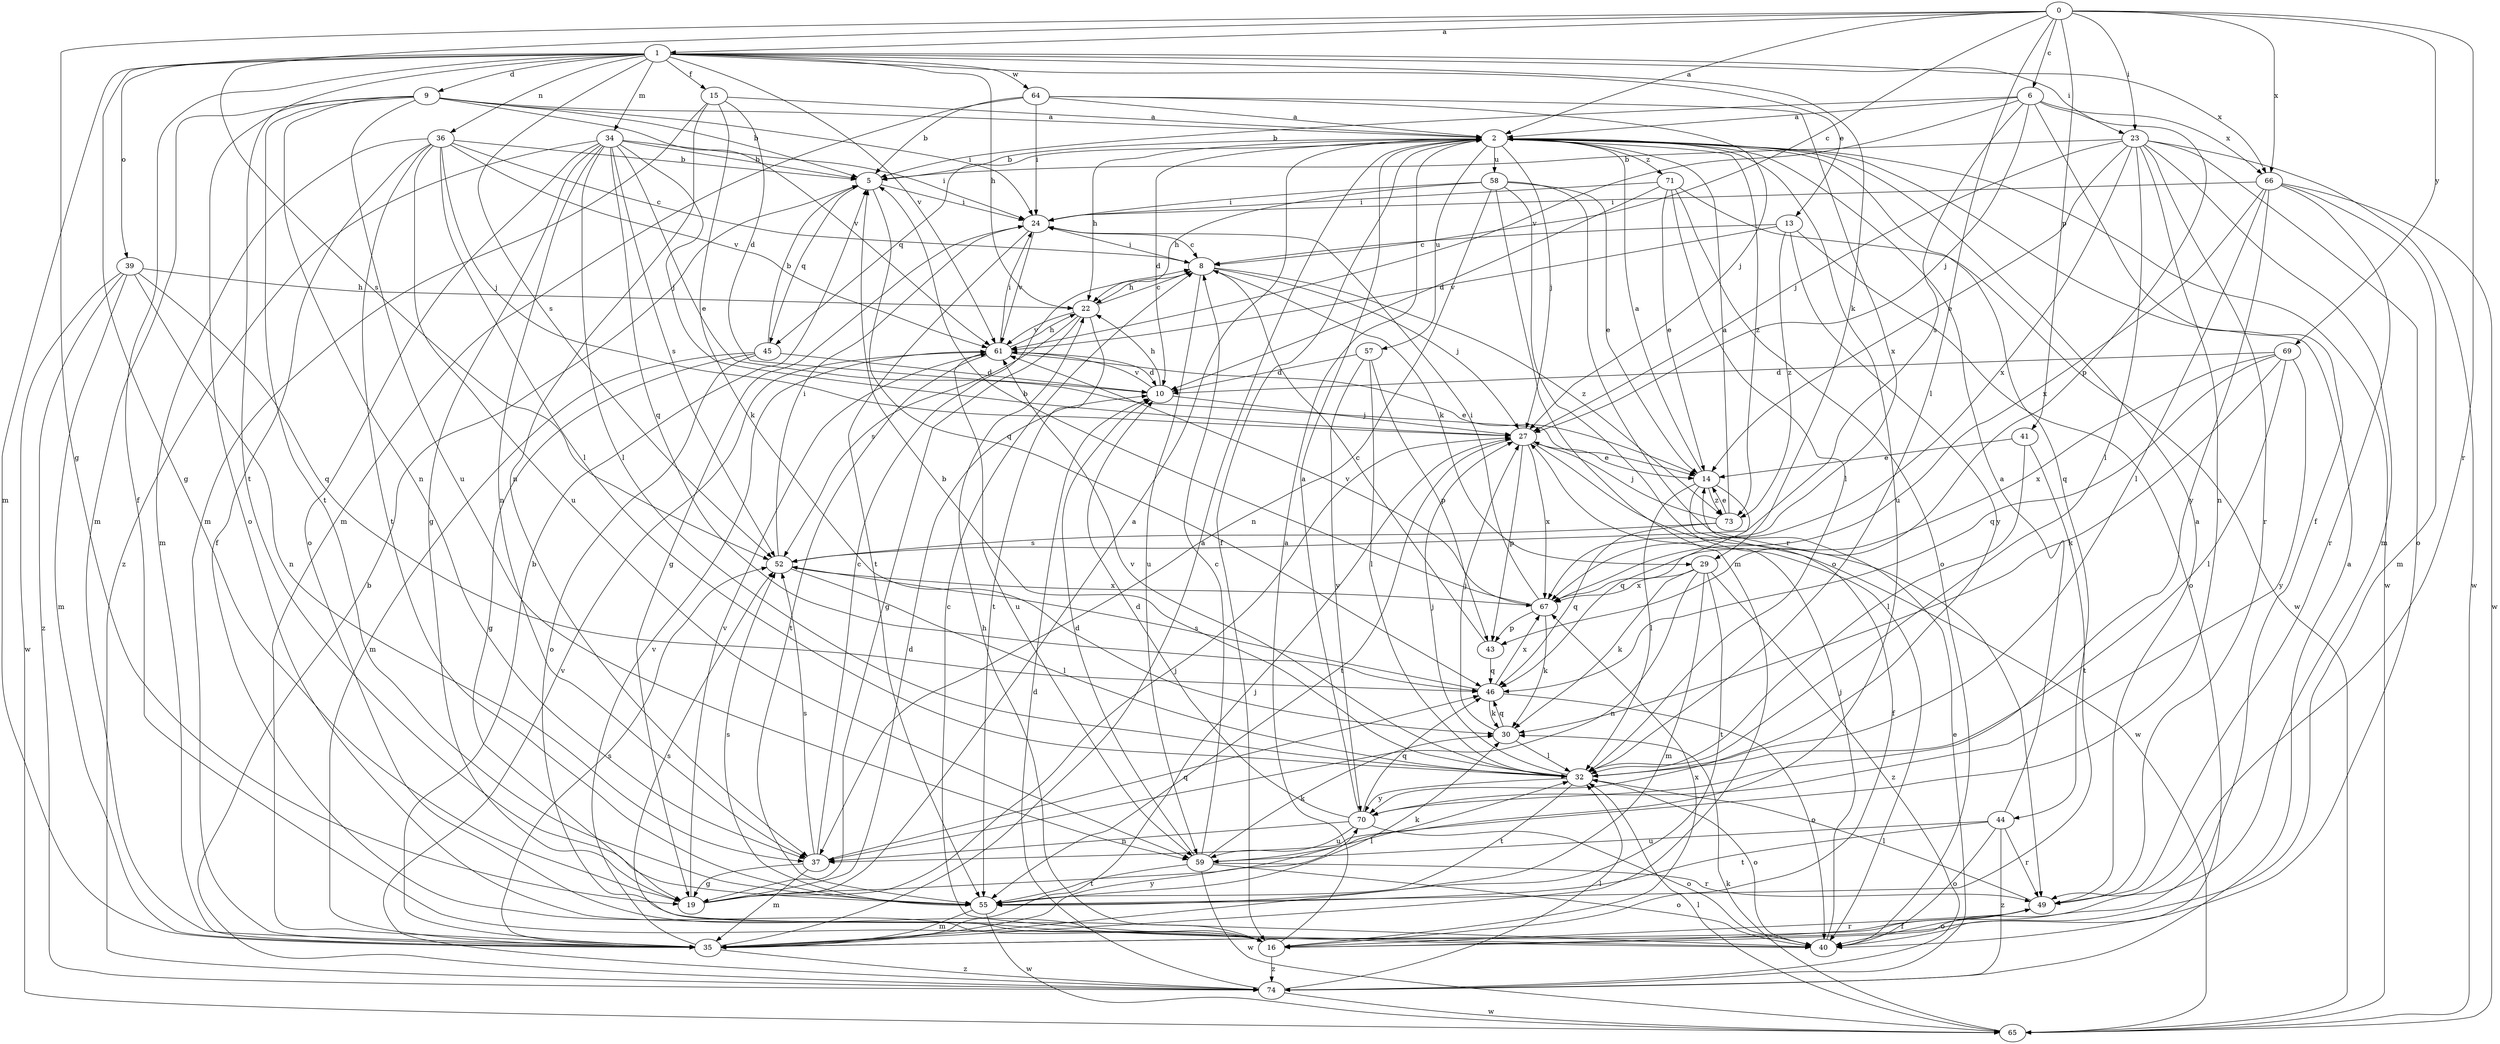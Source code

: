 strict digraph  {
0;
1;
2;
5;
6;
8;
9;
10;
13;
14;
15;
16;
19;
22;
23;
24;
27;
29;
30;
32;
34;
35;
36;
37;
39;
40;
41;
43;
44;
45;
46;
49;
52;
55;
57;
58;
59;
61;
64;
65;
66;
67;
69;
70;
71;
73;
74;
0 -> 1  [label=a];
0 -> 2  [label=a];
0 -> 6  [label=c];
0 -> 8  [label=c];
0 -> 19  [label=g];
0 -> 23  [label=i];
0 -> 32  [label=l];
0 -> 41  [label=p];
0 -> 49  [label=r];
0 -> 52  [label=s];
0 -> 66  [label=x];
0 -> 69  [label=y];
1 -> 9  [label=d];
1 -> 13  [label=e];
1 -> 15  [label=f];
1 -> 16  [label=f];
1 -> 19  [label=g];
1 -> 22  [label=h];
1 -> 23  [label=i];
1 -> 29  [label=k];
1 -> 34  [label=m];
1 -> 35  [label=m];
1 -> 36  [label=n];
1 -> 39  [label=o];
1 -> 52  [label=s];
1 -> 55  [label=t];
1 -> 61  [label=v];
1 -> 64  [label=w];
1 -> 66  [label=x];
2 -> 5  [label=b];
2 -> 10  [label=d];
2 -> 16  [label=f];
2 -> 22  [label=h];
2 -> 27  [label=j];
2 -> 44  [label=q];
2 -> 45  [label=q];
2 -> 57  [label=u];
2 -> 58  [label=u];
2 -> 59  [label=u];
2 -> 65  [label=w];
2 -> 71  [label=z];
2 -> 73  [label=z];
5 -> 24  [label=i];
5 -> 45  [label=q];
5 -> 46  [label=q];
6 -> 2  [label=a];
6 -> 5  [label=b];
6 -> 16  [label=f];
6 -> 27  [label=j];
6 -> 43  [label=p];
6 -> 52  [label=s];
6 -> 61  [label=v];
6 -> 66  [label=x];
8 -> 22  [label=h];
8 -> 24  [label=i];
8 -> 27  [label=j];
8 -> 29  [label=k];
8 -> 59  [label=u];
8 -> 73  [label=z];
9 -> 2  [label=a];
9 -> 5  [label=b];
9 -> 24  [label=i];
9 -> 35  [label=m];
9 -> 37  [label=n];
9 -> 40  [label=o];
9 -> 55  [label=t];
9 -> 59  [label=u];
9 -> 61  [label=v];
10 -> 22  [label=h];
10 -> 27  [label=j];
10 -> 61  [label=v];
13 -> 8  [label=c];
13 -> 40  [label=o];
13 -> 61  [label=v];
13 -> 70  [label=y];
13 -> 73  [label=z];
14 -> 2  [label=a];
14 -> 16  [label=f];
14 -> 32  [label=l];
14 -> 46  [label=q];
14 -> 73  [label=z];
15 -> 2  [label=a];
15 -> 10  [label=d];
15 -> 30  [label=k];
15 -> 35  [label=m];
15 -> 37  [label=n];
16 -> 2  [label=a];
16 -> 8  [label=c];
16 -> 22  [label=h];
16 -> 49  [label=r];
16 -> 52  [label=s];
16 -> 67  [label=x];
16 -> 74  [label=z];
19 -> 2  [label=a];
19 -> 10  [label=d];
19 -> 27  [label=j];
19 -> 32  [label=l];
19 -> 61  [label=v];
22 -> 8  [label=c];
22 -> 19  [label=g];
22 -> 52  [label=s];
22 -> 55  [label=t];
22 -> 61  [label=v];
23 -> 5  [label=b];
23 -> 14  [label=e];
23 -> 27  [label=j];
23 -> 32  [label=l];
23 -> 35  [label=m];
23 -> 37  [label=n];
23 -> 40  [label=o];
23 -> 49  [label=r];
23 -> 65  [label=w];
23 -> 67  [label=x];
24 -> 8  [label=c];
24 -> 19  [label=g];
24 -> 55  [label=t];
24 -> 61  [label=v];
27 -> 14  [label=e];
27 -> 43  [label=p];
27 -> 55  [label=t];
27 -> 65  [label=w];
27 -> 67  [label=x];
29 -> 30  [label=k];
29 -> 35  [label=m];
29 -> 37  [label=n];
29 -> 55  [label=t];
29 -> 67  [label=x];
29 -> 74  [label=z];
30 -> 27  [label=j];
30 -> 32  [label=l];
30 -> 46  [label=q];
32 -> 5  [label=b];
32 -> 27  [label=j];
32 -> 40  [label=o];
32 -> 55  [label=t];
32 -> 61  [label=v];
32 -> 70  [label=y];
34 -> 5  [label=b];
34 -> 14  [label=e];
34 -> 19  [label=g];
34 -> 24  [label=i];
34 -> 27  [label=j];
34 -> 32  [label=l];
34 -> 37  [label=n];
34 -> 40  [label=o];
34 -> 46  [label=q];
34 -> 52  [label=s];
34 -> 74  [label=z];
35 -> 2  [label=a];
35 -> 5  [label=b];
35 -> 27  [label=j];
35 -> 52  [label=s];
35 -> 61  [label=v];
35 -> 70  [label=y];
35 -> 74  [label=z];
36 -> 5  [label=b];
36 -> 8  [label=c];
36 -> 16  [label=f];
36 -> 27  [label=j];
36 -> 32  [label=l];
36 -> 35  [label=m];
36 -> 55  [label=t];
36 -> 59  [label=u];
36 -> 61  [label=v];
37 -> 8  [label=c];
37 -> 19  [label=g];
37 -> 35  [label=m];
37 -> 46  [label=q];
37 -> 52  [label=s];
39 -> 22  [label=h];
39 -> 35  [label=m];
39 -> 37  [label=n];
39 -> 46  [label=q];
39 -> 65  [label=w];
39 -> 74  [label=z];
40 -> 27  [label=j];
41 -> 14  [label=e];
41 -> 32  [label=l];
41 -> 55  [label=t];
43 -> 8  [label=c];
43 -> 46  [label=q];
44 -> 2  [label=a];
44 -> 40  [label=o];
44 -> 49  [label=r];
44 -> 55  [label=t];
44 -> 59  [label=u];
44 -> 74  [label=z];
45 -> 5  [label=b];
45 -> 10  [label=d];
45 -> 19  [label=g];
45 -> 35  [label=m];
45 -> 40  [label=o];
46 -> 30  [label=k];
46 -> 40  [label=o];
46 -> 52  [label=s];
46 -> 67  [label=x];
49 -> 2  [label=a];
49 -> 16  [label=f];
49 -> 32  [label=l];
49 -> 40  [label=o];
52 -> 24  [label=i];
52 -> 32  [label=l];
52 -> 67  [label=x];
55 -> 30  [label=k];
55 -> 35  [label=m];
55 -> 52  [label=s];
55 -> 65  [label=w];
57 -> 10  [label=d];
57 -> 32  [label=l];
57 -> 43  [label=p];
57 -> 70  [label=y];
58 -> 14  [label=e];
58 -> 22  [label=h];
58 -> 24  [label=i];
58 -> 35  [label=m];
58 -> 37  [label=n];
58 -> 40  [label=o];
58 -> 49  [label=r];
59 -> 8  [label=c];
59 -> 10  [label=d];
59 -> 30  [label=k];
59 -> 40  [label=o];
59 -> 49  [label=r];
59 -> 55  [label=t];
59 -> 65  [label=w];
61 -> 10  [label=d];
61 -> 14  [label=e];
61 -> 22  [label=h];
61 -> 24  [label=i];
61 -> 55  [label=t];
61 -> 59  [label=u];
64 -> 2  [label=a];
64 -> 5  [label=b];
64 -> 24  [label=i];
64 -> 27  [label=j];
64 -> 35  [label=m];
64 -> 67  [label=x];
65 -> 30  [label=k];
65 -> 32  [label=l];
66 -> 24  [label=i];
66 -> 32  [label=l];
66 -> 35  [label=m];
66 -> 49  [label=r];
66 -> 65  [label=w];
66 -> 67  [label=x];
66 -> 70  [label=y];
67 -> 5  [label=b];
67 -> 24  [label=i];
67 -> 30  [label=k];
67 -> 43  [label=p];
67 -> 61  [label=v];
69 -> 10  [label=d];
69 -> 30  [label=k];
69 -> 32  [label=l];
69 -> 46  [label=q];
69 -> 67  [label=x];
69 -> 70  [label=y];
70 -> 2  [label=a];
70 -> 10  [label=d];
70 -> 37  [label=n];
70 -> 40  [label=o];
70 -> 46  [label=q];
70 -> 59  [label=u];
71 -> 10  [label=d];
71 -> 14  [label=e];
71 -> 24  [label=i];
71 -> 32  [label=l];
71 -> 40  [label=o];
71 -> 65  [label=w];
73 -> 2  [label=a];
73 -> 14  [label=e];
73 -> 27  [label=j];
73 -> 46  [label=q];
73 -> 52  [label=s];
74 -> 2  [label=a];
74 -> 5  [label=b];
74 -> 10  [label=d];
74 -> 14  [label=e];
74 -> 32  [label=l];
74 -> 61  [label=v];
74 -> 65  [label=w];
}
